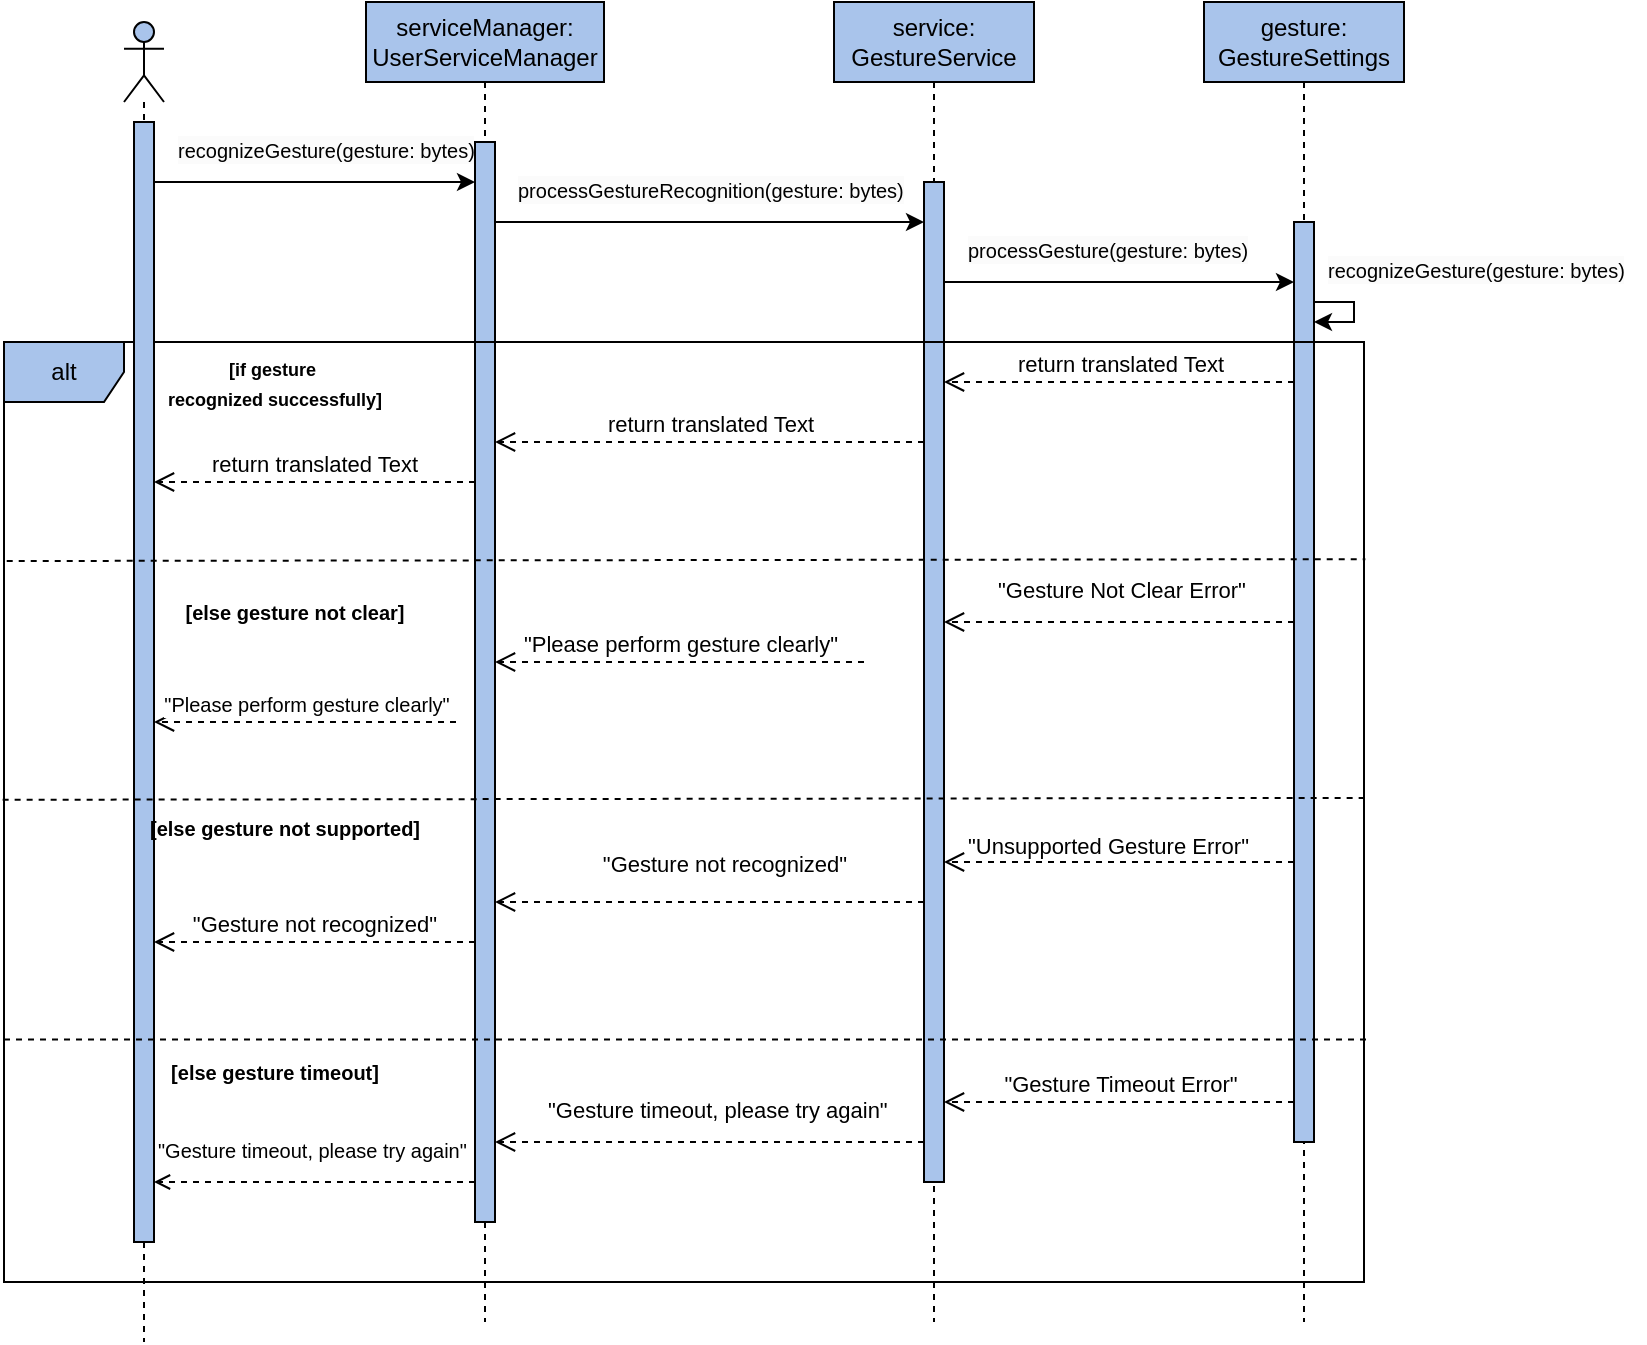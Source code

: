 <mxfile version="26.0.10">
  <diagram name="Page-1" id="xsemVzgrihfsqJEpymwN">
    <mxGraphModel dx="875" dy="442" grid="1" gridSize="10" guides="1" tooltips="1" connect="1" arrows="1" fold="1" page="1" pageScale="1" pageWidth="850" pageHeight="1100" math="0" shadow="0">
      <root>
        <mxCell id="0" />
        <mxCell id="1" parent="0" />
        <mxCell id="Jrj3SSD42e_Gp-1Ddq5E-1" value="&lt;span style=&quot;color: rgb(0, 0, 0); font-family: Helvetica; font-style: normal; font-variant-ligatures: normal; font-variant-caps: normal; font-weight: 400; letter-spacing: normal; orphans: 2; text-align: center; text-indent: 0px; text-transform: none; widows: 2; word-spacing: 0px; -webkit-text-stroke-width: 0px; white-space: nowrap; background-color: rgb(255, 255, 255); text-decoration-thickness: initial; text-decoration-style: initial; text-decoration-color: initial; float: none; display: inline !important;&quot;&gt;&lt;font style=&quot;font-size: 10px;&quot;&gt;&quot;Gesture timeout, please try again&quot;&lt;/font&gt;&lt;/span&gt;" style="text;whiteSpace=wrap;html=1;" vertex="1" parent="1">
          <mxGeometry x="115" y="640" width="170" height="20" as="geometry" />
        </mxCell>
        <mxCell id="1rDSamccEq4zs1fKq_yu-1" value="gesture: GestureSettings" style="shape=umlLifeline;perimeter=lifelinePerimeter;whiteSpace=wrap;html=1;container=1;dropTarget=0;collapsible=0;recursiveResize=0;outlineConnect=0;portConstraint=eastwest;newEdgeStyle={&quot;curved&quot;:0,&quot;rounded&quot;:0};fillColor=light-dark(#A9C4EB,var(--ge-dark-color, #121212));" parent="1" vertex="1">
          <mxGeometry x="640" y="80" width="100" height="660" as="geometry" />
        </mxCell>
        <mxCell id="1rDSamccEq4zs1fKq_yu-26" style="edgeStyle=orthogonalEdgeStyle;rounded=0;orthogonalLoop=1;jettySize=auto;html=1;curved=0;" parent="1rDSamccEq4zs1fKq_yu-1" target="1rDSamccEq4zs1fKq_yu-1" edge="1">
          <mxGeometry relative="1" as="geometry">
            <mxPoint x="49.912" y="170" as="sourcePoint" />
            <Array as="points">
              <mxPoint x="70" y="140" />
            </Array>
          </mxGeometry>
        </mxCell>
        <mxCell id="1rDSamccEq4zs1fKq_yu-36" value="" style="html=1;points=[[0,0,0,0,5],[0,1,0,0,-5],[1,0,0,0,5],[1,1,0,0,-5]];perimeter=orthogonalPerimeter;outlineConnect=0;targetShapes=umlLifeline;portConstraint=eastwest;newEdgeStyle={&quot;curved&quot;:0,&quot;rounded&quot;:0};fillColor=light-dark(#A9C4EB,var(--ge-dark-color, #121212));" parent="1rDSamccEq4zs1fKq_yu-1" vertex="1">
          <mxGeometry x="45" y="110" width="10" height="460" as="geometry" />
        </mxCell>
        <mxCell id="Jrj3SSD42e_Gp-1Ddq5E-10" style="edgeStyle=orthogonalEdgeStyle;rounded=0;orthogonalLoop=1;jettySize=auto;html=1;curved=0;" edge="1" parent="1rDSamccEq4zs1fKq_yu-1" source="1rDSamccEq4zs1fKq_yu-36" target="1rDSamccEq4zs1fKq_yu-36">
          <mxGeometry relative="1" as="geometry">
            <Array as="points">
              <mxPoint x="75" y="150" />
              <mxPoint x="80" y="160" />
            </Array>
          </mxGeometry>
        </mxCell>
        <mxCell id="1rDSamccEq4zs1fKq_yu-2" value="serviceManager: UserServiceManager" style="shape=umlLifeline;perimeter=lifelinePerimeter;whiteSpace=wrap;html=1;container=1;dropTarget=0;collapsible=0;recursiveResize=0;outlineConnect=0;portConstraint=eastwest;newEdgeStyle={&quot;curved&quot;:0,&quot;rounded&quot;:0};fillColor=light-dark(#A9C4EB,var(--ge-dark-color, #121212));" parent="1" vertex="1">
          <mxGeometry x="221" y="80" width="119" height="660" as="geometry" />
        </mxCell>
        <mxCell id="1rDSamccEq4zs1fKq_yu-5" value="" style="html=1;points=[[0,0,0,0,5],[0,1,0,0,-5],[1,0,0,0,5],[1,1,0,0,-5]];perimeter=orthogonalPerimeter;outlineConnect=0;targetShapes=umlLifeline;portConstraint=eastwest;newEdgeStyle={&quot;curved&quot;:0,&quot;rounded&quot;:0};fillColor=light-dark(#A9C4EB,var(--ge-dark-color, #121212));" parent="1rDSamccEq4zs1fKq_yu-2" vertex="1">
          <mxGeometry x="54.5" y="70" width="10" height="540" as="geometry" />
        </mxCell>
        <mxCell id="1rDSamccEq4zs1fKq_yu-4" value="service: GestureService" style="shape=umlLifeline;perimeter=lifelinePerimeter;whiteSpace=wrap;html=1;container=1;dropTarget=0;collapsible=0;recursiveResize=0;outlineConnect=0;portConstraint=eastwest;newEdgeStyle={&quot;curved&quot;:0,&quot;rounded&quot;:0};fillColor=light-dark(#A9C4EB,var(--ge-dark-color, #121212));" parent="1" vertex="1">
          <mxGeometry x="455" y="80" width="100" height="660" as="geometry" />
        </mxCell>
        <mxCell id="1rDSamccEq4zs1fKq_yu-6" value="" style="html=1;points=[[0,0,0,0,5],[0,1,0,0,-5],[1,0,0,0,5],[1,1,0,0,-5]];perimeter=orthogonalPerimeter;outlineConnect=0;targetShapes=umlLifeline;portConstraint=eastwest;newEdgeStyle={&quot;curved&quot;:0,&quot;rounded&quot;:0};fillColor=light-dark(#A9C4EB,var(--ge-dark-color, #121212));" parent="1rDSamccEq4zs1fKq_yu-4" vertex="1">
          <mxGeometry x="45" y="90" width="10" height="500" as="geometry" />
        </mxCell>
        <mxCell id="1rDSamccEq4zs1fKq_yu-17" style="edgeStyle=orthogonalEdgeStyle;rounded=0;orthogonalLoop=1;jettySize=auto;html=1;curved=0;" parent="1" source="1rDSamccEq4zs1fKq_yu-6" edge="1" target="1rDSamccEq4zs1fKq_yu-36">
          <mxGeometry relative="1" as="geometry">
            <mxPoint x="690" y="220" as="targetPoint" />
            <Array as="points">
              <mxPoint x="610" y="220" />
              <mxPoint x="610" y="220" />
            </Array>
          </mxGeometry>
        </mxCell>
        <mxCell id="1rDSamccEq4zs1fKq_yu-18" value="return translated Text" style="html=1;verticalAlign=bottom;endArrow=open;dashed=1;endSize=8;curved=0;rounded=0;" parent="1" edge="1" target="1rDSamccEq4zs1fKq_yu-6" source="1rDSamccEq4zs1fKq_yu-36">
          <mxGeometry relative="1" as="geometry">
            <mxPoint x="665" y="270" as="sourcePoint" />
            <mxPoint x="480" y="270" as="targetPoint" />
            <Array as="points">
              <mxPoint x="570" y="270" />
            </Array>
          </mxGeometry>
        </mxCell>
        <mxCell id="1rDSamccEq4zs1fKq_yu-20" value="return translated Text" style="html=1;verticalAlign=bottom;endArrow=open;dashed=1;endSize=8;curved=0;rounded=0;" parent="1" edge="1" target="1rDSamccEq4zs1fKq_yu-5" source="1rDSamccEq4zs1fKq_yu-6">
          <mxGeometry x="0.004" relative="1" as="geometry">
            <mxPoint x="470" y="290" as="sourcePoint" />
            <mxPoint x="275" y="290" as="targetPoint" />
            <Array as="points">
              <mxPoint x="420" y="300" />
            </Array>
            <mxPoint as="offset" />
          </mxGeometry>
        </mxCell>
        <mxCell id="1rDSamccEq4zs1fKq_yu-42" value="alt" style="shape=umlFrame;whiteSpace=wrap;html=1;pointerEvents=0;fillColor=light-dark(#A9C4EB,var(--ge-dark-color, #121212));" parent="1" vertex="1">
          <mxGeometry x="40" y="250" width="680" height="470" as="geometry" />
        </mxCell>
        <mxCell id="1rDSamccEq4zs1fKq_yu-49" value="" style="shape=umlLifeline;perimeter=lifelinePerimeter;whiteSpace=wrap;html=1;container=1;dropTarget=0;collapsible=0;recursiveResize=0;outlineConnect=0;portConstraint=eastwest;newEdgeStyle={&quot;curved&quot;:0,&quot;rounded&quot;:0};participant=umlActor;fillColor=light-dark(#A9C4EB,var(--ge-dark-color, #121212));" parent="1" vertex="1">
          <mxGeometry x="100" y="90" width="20" height="660" as="geometry" />
        </mxCell>
        <mxCell id="1rDSamccEq4zs1fKq_yu-52" value="" style="html=1;points=[[0,0,0,0,5],[0,1,0,0,-5],[1,0,0,0,5],[1,1,0,0,-5]];perimeter=orthogonalPerimeter;outlineConnect=0;targetShapes=umlLifeline;portConstraint=eastwest;newEdgeStyle={&quot;curved&quot;:0,&quot;rounded&quot;:0};fillColor=light-dark(#A9C4EB,var(--ge-dark-color, #121212));" parent="1rDSamccEq4zs1fKq_yu-49" vertex="1">
          <mxGeometry x="5" y="50" width="10" height="560" as="geometry" />
        </mxCell>
        <mxCell id="1rDSamccEq4zs1fKq_yu-55" value="return translated Text" style="html=1;verticalAlign=bottom;endArrow=open;dashed=1;endSize=8;curved=0;rounded=0;" parent="1" edge="1" source="1rDSamccEq4zs1fKq_yu-5">
          <mxGeometry x="0.004" relative="1" as="geometry">
            <mxPoint x="266" y="320" as="sourcePoint" />
            <mxPoint x="115" y="320" as="targetPoint" />
            <mxPoint as="offset" />
          </mxGeometry>
        </mxCell>
        <mxCell id="1rDSamccEq4zs1fKq_yu-62" value="" style="html=1;verticalAlign=bottom;endArrow=open;dashed=1;endSize=8;curved=0;rounded=0;" parent="1" edge="1" target="1rDSamccEq4zs1fKq_yu-6" source="1rDSamccEq4zs1fKq_yu-36">
          <mxGeometry x="0.086" y="-40" relative="1" as="geometry">
            <mxPoint x="660" y="400" as="sourcePoint" />
            <mxPoint x="480" y="400" as="targetPoint" />
            <Array as="points">
              <mxPoint x="600" y="390" />
            </Array>
            <mxPoint as="offset" />
          </mxGeometry>
        </mxCell>
        <mxCell id="1rDSamccEq4zs1fKq_yu-63" value="&quot;Please perform gesture clearly&quot;" style="html=1;verticalAlign=bottom;endArrow=open;dashed=1;endSize=8;curved=0;rounded=0;" parent="1" edge="1" target="1rDSamccEq4zs1fKq_yu-5">
          <mxGeometry relative="1" as="geometry">
            <mxPoint x="470" y="410" as="sourcePoint" />
            <mxPoint x="276" y="410" as="targetPoint" />
          </mxGeometry>
        </mxCell>
        <mxCell id="1rDSamccEq4zs1fKq_yu-75" value="" style="html=1;verticalAlign=bottom;endArrow=open;dashed=1;endSize=8;curved=0;rounded=0;" parent="1" edge="1" target="1rDSamccEq4zs1fKq_yu-6" source="1rDSamccEq4zs1fKq_yu-36">
          <mxGeometry x="-0.029" y="-20" relative="1" as="geometry">
            <mxPoint x="665" y="520" as="sourcePoint" />
            <mxPoint x="480" y="520" as="targetPoint" />
            <Array as="points">
              <mxPoint x="600" y="510" />
            </Array>
            <mxPoint as="offset" />
          </mxGeometry>
        </mxCell>
        <mxCell id="1rDSamccEq4zs1fKq_yu-76" value="&quot;Gesture not recognized&quot;" style="html=1;verticalAlign=bottom;endArrow=open;dashed=1;endSize=8;curved=0;rounded=0;" parent="1" edge="1" target="1rDSamccEq4zs1fKq_yu-5" source="1rDSamccEq4zs1fKq_yu-6">
          <mxGeometry x="-0.068" y="-10" relative="1" as="geometry">
            <mxPoint x="470" y="540" as="sourcePoint" />
            <mxPoint x="276" y="540" as="targetPoint" />
            <Array as="points">
              <mxPoint x="400" y="530" />
            </Array>
            <mxPoint as="offset" />
          </mxGeometry>
        </mxCell>
        <mxCell id="1rDSamccEq4zs1fKq_yu-77" value="&quot;Gesture not recognized&quot;" style="html=1;verticalAlign=bottom;endArrow=open;dashed=1;endSize=8;curved=0;rounded=0;" parent="1" target="1rDSamccEq4zs1fKq_yu-52" edge="1" source="1rDSamccEq4zs1fKq_yu-5">
          <mxGeometry relative="1" as="geometry">
            <mxPoint x="266" y="560" as="sourcePoint" />
            <mxPoint x="186" y="560" as="targetPoint" />
            <Array as="points">
              <mxPoint x="200" y="550" />
            </Array>
          </mxGeometry>
        </mxCell>
        <mxCell id="1rDSamccEq4zs1fKq_yu-83" value="&quot;Gesture Timeout Error&quot;" style="html=1;verticalAlign=bottom;endArrow=open;dashed=1;endSize=8;curved=0;rounded=0;" parent="1" edge="1" target="1rDSamccEq4zs1fKq_yu-6" source="1rDSamccEq4zs1fKq_yu-36">
          <mxGeometry relative="1" as="geometry">
            <mxPoint x="665" y="640" as="sourcePoint" />
            <mxPoint x="480" y="640" as="targetPoint" />
            <Array as="points">
              <mxPoint x="620" y="630" />
            </Array>
          </mxGeometry>
        </mxCell>
        <mxCell id="1rDSamccEq4zs1fKq_yu-84" value="" style="html=1;verticalAlign=bottom;endArrow=open;dashed=1;endSize=8;curved=0;rounded=0;" parent="1" edge="1" target="1rDSamccEq4zs1fKq_yu-5" source="1rDSamccEq4zs1fKq_yu-6">
          <mxGeometry x="-0.458" y="-10" relative="1" as="geometry">
            <mxPoint x="470" y="660" as="sourcePoint" />
            <mxPoint x="276" y="660" as="targetPoint" />
            <Array as="points">
              <mxPoint x="400" y="650" />
            </Array>
            <mxPoint as="offset" />
          </mxGeometry>
        </mxCell>
        <mxCell id="1rDSamccEq4zs1fKq_yu-86" value="&lt;font style=&quot;font-size: 10px;&quot;&gt;&quot;Please perform gesture clearly&quot;&lt;/font&gt;" style="html=1;verticalAlign=bottom;endArrow=open;dashed=1;endSize=8;curved=0;rounded=0;" parent="1" target="1rDSamccEq4zs1fKq_yu-52" edge="1">
          <mxGeometry relative="1" as="geometry">
            <mxPoint x="266" y="440" as="sourcePoint" />
            <mxPoint x="186" y="440" as="targetPoint" />
          </mxGeometry>
        </mxCell>
        <mxCell id="1rDSamccEq4zs1fKq_yu-92" value="" style="endArrow=none;dashed=1;html=1;rounded=0;exitX=0.002;exitY=0.233;exitDx=0;exitDy=0;exitPerimeter=0;entryX=1.001;entryY=0.231;entryDx=0;entryDy=0;entryPerimeter=0;" parent="1" edge="1" target="1rDSamccEq4zs1fKq_yu-42" source="1rDSamccEq4zs1fKq_yu-42">
          <mxGeometry width="50" height="50" relative="1" as="geometry">
            <mxPoint x="99.405" y="362.82" as="sourcePoint" />
            <mxPoint x="710" y="357" as="targetPoint" />
          </mxGeometry>
        </mxCell>
        <mxCell id="1rDSamccEq4zs1fKq_yu-93" value="" style="endArrow=none;dashed=1;html=1;rounded=0;entryX=1.003;entryY=0.742;entryDx=0;entryDy=0;entryPerimeter=0;exitX=0;exitY=0.742;exitDx=0;exitDy=0;exitPerimeter=0;" parent="1" edge="1" target="1rDSamccEq4zs1fKq_yu-42" source="1rDSamccEq4zs1fKq_yu-42">
          <mxGeometry width="50" height="50" relative="1" as="geometry">
            <mxPoint x="100.005" y="602.82" as="sourcePoint" />
            <mxPoint x="696.195" y="600" as="targetPoint" />
          </mxGeometry>
        </mxCell>
        <mxCell id="1rDSamccEq4zs1fKq_yu-94" value="" style="endArrow=none;dashed=1;html=1;rounded=0;entryX=1.002;entryY=0.485;entryDx=0;entryDy=0;entryPerimeter=0;exitX=-0.001;exitY=0.487;exitDx=0;exitDy=0;exitPerimeter=0;" parent="1" edge="1" target="1rDSamccEq4zs1fKq_yu-42" source="1rDSamccEq4zs1fKq_yu-42">
          <mxGeometry width="50" height="50" relative="1" as="geometry">
            <mxPoint x="98.805" y="482.82" as="sourcePoint" />
            <mxPoint x="694.995" y="480" as="targetPoint" />
          </mxGeometry>
        </mxCell>
        <mxCell id="1rDSamccEq4zs1fKq_yu-95" value="&lt;font style=&quot;font-size: 9px;&quot;&gt;&lt;b&gt;[if gesture&amp;nbsp;&lt;/b&gt;&lt;/font&gt;&lt;div&gt;&lt;font style=&quot;font-size: 9px;&quot;&gt;&lt;b&gt;recognized successfully]&lt;/b&gt;&lt;/font&gt;&lt;/div&gt;" style="text;html=1;align=center;verticalAlign=middle;resizable=0;points=[];autosize=1;strokeColor=none;fillColor=none;" parent="1" vertex="1">
          <mxGeometry x="110" y="250" width="130" height="40" as="geometry" />
        </mxCell>
        <mxCell id="1rDSamccEq4zs1fKq_yu-96" value="&lt;font style=&quot;font-size: 10px;&quot;&gt;&lt;b style=&quot;&quot;&gt;[else gesture not clear]&lt;/b&gt;&lt;/font&gt;" style="text;html=1;align=center;verticalAlign=middle;resizable=0;points=[];autosize=1;strokeColor=none;fillColor=none;" parent="1" vertex="1">
          <mxGeometry x="120" y="370" width="130" height="30" as="geometry" />
        </mxCell>
        <mxCell id="1rDSamccEq4zs1fKq_yu-97" value="&lt;font style=&quot;font-size: 10px;&quot;&gt;&lt;b style=&quot;&quot;&gt;[else gesture not supported]&lt;/b&gt;&lt;/font&gt;" style="text;html=1;align=center;verticalAlign=middle;resizable=0;points=[];autosize=1;strokeColor=none;fillColor=none;" parent="1" vertex="1">
          <mxGeometry x="100" y="478" width="160" height="30" as="geometry" />
        </mxCell>
        <mxCell id="1rDSamccEq4zs1fKq_yu-99" value="&lt;font style=&quot;font-size: 10px;&quot;&gt;&lt;b style=&quot;&quot;&gt;[else gesture timeout]&lt;/b&gt;&lt;/font&gt;" style="text;html=1;align=center;verticalAlign=middle;resizable=0;points=[];autosize=1;strokeColor=none;fillColor=none;" parent="1" vertex="1">
          <mxGeometry x="110" y="600" width="130" height="30" as="geometry" />
        </mxCell>
        <mxCell id="Jrj3SSD42e_Gp-1Ddq5E-2" style="edgeStyle=orthogonalEdgeStyle;rounded=0;orthogonalLoop=1;jettySize=auto;html=1;curved=0;dashed=1;endArrow=open;endFill=0;" edge="1" parent="1" source="1rDSamccEq4zs1fKq_yu-5" target="1rDSamccEq4zs1fKq_yu-52">
          <mxGeometry relative="1" as="geometry">
            <Array as="points">
              <mxPoint x="210" y="670" />
              <mxPoint x="210" y="670" />
            </Array>
          </mxGeometry>
        </mxCell>
        <mxCell id="Jrj3SSD42e_Gp-1Ddq5E-3" style="edgeStyle=orthogonalEdgeStyle;rounded=0;orthogonalLoop=1;jettySize=auto;html=1;curved=0;" edge="1" parent="1" source="1rDSamccEq4zs1fKq_yu-52" target="1rDSamccEq4zs1fKq_yu-5">
          <mxGeometry relative="1" as="geometry">
            <Array as="points">
              <mxPoint x="230" y="170" />
              <mxPoint x="230" y="170" />
            </Array>
          </mxGeometry>
        </mxCell>
        <mxCell id="Jrj3SSD42e_Gp-1Ddq5E-4" value="&lt;span style=&quot;color: rgb(0, 0, 0); font-family: Helvetica; font-style: normal; font-variant-ligatures: normal; font-variant-caps: normal; font-weight: 400; letter-spacing: normal; orphans: 2; text-align: left; text-indent: 0px; text-transform: none; widows: 2; word-spacing: 0px; -webkit-text-stroke-width: 0px; white-space: normal; background-color: rgb(251, 251, 251); text-decoration-thickness: initial; text-decoration-style: initial; text-decoration-color: initial; float: none; display: inline !important;&quot;&gt;&lt;font style=&quot;font-size: 10px;&quot;&gt;recognizeGesture(gesture: bytes)&lt;/font&gt;&lt;/span&gt;" style="text;whiteSpace=wrap;html=1;" vertex="1" parent="1">
          <mxGeometry x="125" y="140" width="160" height="20" as="geometry" />
        </mxCell>
        <mxCell id="Jrj3SSD42e_Gp-1Ddq5E-5" value="&lt;span style=&quot;color: rgb(0, 0, 0); font-family: Helvetica; font-style: normal; font-variant-ligatures: normal; font-variant-caps: normal; font-weight: 400; letter-spacing: normal; orphans: 2; text-align: left; text-indent: 0px; text-transform: none; widows: 2; word-spacing: 0px; -webkit-text-stroke-width: 0px; white-space: normal; background-color: rgb(251, 251, 251); text-decoration-thickness: initial; text-decoration-style: initial; text-decoration-color: initial; float: none; display: inline !important;&quot;&gt;&lt;font style=&quot;font-size: 10px;&quot;&gt;processGestureRecognition(gesture: bytes)&lt;/font&gt;&lt;/span&gt;" style="text;whiteSpace=wrap;html=1;" vertex="1" parent="1">
          <mxGeometry x="295" y="160" width="260" height="40" as="geometry" />
        </mxCell>
        <mxCell id="Jrj3SSD42e_Gp-1Ddq5E-6" style="edgeStyle=orthogonalEdgeStyle;rounded=0;orthogonalLoop=1;jettySize=auto;html=1;curved=0;" edge="1" parent="1" source="1rDSamccEq4zs1fKq_yu-5" target="1rDSamccEq4zs1fKq_yu-6">
          <mxGeometry relative="1" as="geometry">
            <Array as="points">
              <mxPoint x="380" y="190" />
              <mxPoint x="380" y="190" />
            </Array>
          </mxGeometry>
        </mxCell>
        <mxCell id="Jrj3SSD42e_Gp-1Ddq5E-7" value="&lt;span style=&quot;color: rgb(0, 0, 0); font-family: Helvetica; font-style: normal; font-variant-ligatures: normal; font-variant-caps: normal; font-weight: 400; letter-spacing: normal; orphans: 2; text-align: left; text-indent: 0px; text-transform: none; widows: 2; word-spacing: 0px; -webkit-text-stroke-width: 0px; white-space: normal; background-color: rgb(251, 251, 251); text-decoration-thickness: initial; text-decoration-style: initial; text-decoration-color: initial; float: none; display: inline !important;&quot;&gt;&lt;font style=&quot;font-size: 10px;&quot;&gt;processGesture(gesture: bytes)&lt;/font&gt;&lt;/span&gt;" style="text;whiteSpace=wrap;html=1;" vertex="1" parent="1">
          <mxGeometry x="520" y="190" width="150" height="30" as="geometry" />
        </mxCell>
        <mxCell id="Jrj3SSD42e_Gp-1Ddq5E-9" value="&lt;span style=&quot;color: rgb(0, 0, 0); font-family: Helvetica; font-style: normal; font-variant-ligatures: normal; font-variant-caps: normal; font-weight: 400; letter-spacing: normal; orphans: 2; text-align: left; text-indent: 0px; text-transform: none; widows: 2; word-spacing: 0px; -webkit-text-stroke-width: 0px; white-space: normal; background-color: rgb(251, 251, 251); text-decoration-thickness: initial; text-decoration-style: initial; text-decoration-color: initial; float: none; display: inline !important;&quot;&gt;&lt;font style=&quot;font-size: 10px;&quot;&gt;recognizeGesture(gesture: bytes)&lt;/font&gt;&lt;/span&gt;" style="text;whiteSpace=wrap;html=1;" vertex="1" parent="1">
          <mxGeometry x="700" y="200" width="160" height="20" as="geometry" />
        </mxCell>
        <mxCell id="Jrj3SSD42e_Gp-1Ddq5E-11" value="&lt;span style=&quot;color: rgb(0, 0, 0); font-family: Helvetica; font-size: 11px; font-style: normal; font-variant-ligatures: normal; font-variant-caps: normal; font-weight: 400; letter-spacing: normal; orphans: 2; text-align: center; text-indent: 0px; text-transform: none; widows: 2; word-spacing: 0px; -webkit-text-stroke-width: 0px; white-space: nowrap; background-color: rgb(255, 255, 255); text-decoration-thickness: initial; text-decoration-style: initial; text-decoration-color: initial; float: none; display: inline !important;&quot;&gt;&quot;Gesture Not Clear Error&quot;&lt;/span&gt;" style="text;whiteSpace=wrap;html=1;" vertex="1" parent="1">
          <mxGeometry x="535" y="360" width="120" height="30" as="geometry" />
        </mxCell>
        <mxCell id="Jrj3SSD42e_Gp-1Ddq5E-12" value="&lt;span style=&quot;color: rgb(0, 0, 0); font-family: Helvetica; font-size: 11px; font-style: normal; font-variant-ligatures: normal; font-variant-caps: normal; font-weight: 400; letter-spacing: normal; orphans: 2; text-align: center; text-indent: 0px; text-transform: none; widows: 2; word-spacing: 0px; -webkit-text-stroke-width: 0px; white-space: nowrap; background-color: rgb(255, 255, 255); text-decoration-thickness: initial; text-decoration-style: initial; text-decoration-color: initial; display: inline !important; float: none;&quot;&gt;&quot;Unsupported Gesture Error&quot;&lt;/span&gt;" style="text;whiteSpace=wrap;html=1;" vertex="1" parent="1">
          <mxGeometry x="520" y="488" width="140" height="20" as="geometry" />
        </mxCell>
        <mxCell id="Jrj3SSD42e_Gp-1Ddq5E-14" value="&lt;span style=&quot;color: rgb(0, 0, 0); font-family: Helvetica; font-size: 11px; font-style: normal; font-variant-ligatures: normal; font-variant-caps: normal; font-weight: 400; letter-spacing: normal; orphans: 2; text-align: center; text-indent: 0px; text-transform: none; widows: 2; word-spacing: 0px; -webkit-text-stroke-width: 0px; white-space: nowrap; background-color: rgb(255, 255, 255); text-decoration-thickness: initial; text-decoration-style: initial; text-decoration-color: initial; display: inline !important; float: none;&quot;&gt;&quot;Gesture timeout, please try again&quot;&lt;/span&gt;" style="text;whiteSpace=wrap;html=1;" vertex="1" parent="1">
          <mxGeometry x="310" y="620" width="200" height="40" as="geometry" />
        </mxCell>
      </root>
    </mxGraphModel>
  </diagram>
</mxfile>
